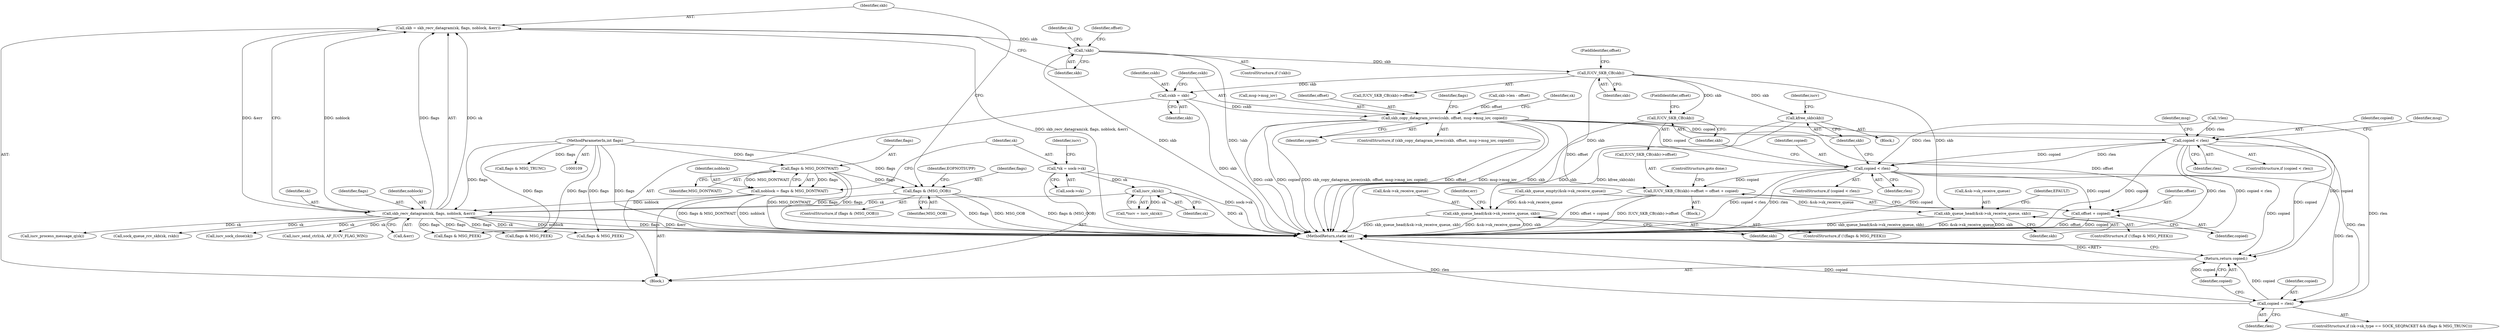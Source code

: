 digraph "0_linux_f3d3342602f8bcbf37d7c46641cb9bca7618eb1c_18@API" {
"1000178" [label="(Call,skb = skb_recv_datagram(sk, flags, noblock, &err))"];
"1000180" [label="(Call,skb_recv_datagram(sk, flags, noblock, &err))"];
"1000131" [label="(Call,iucv_sk(sk))"];
"1000123" [label="(Call,*sk = sock->sk)"];
"1000172" [label="(Call,flags & (MSG_OOB))"];
"1000119" [label="(Call,flags & MSG_DONTWAIT)"];
"1000114" [label="(MethodParameterIn,int flags)"];
"1000117" [label="(Call,noblock = flags & MSG_DONTWAIT)"];
"1000187" [label="(Call,!skb)"];
"1000203" [label="(Call,IUCV_SKB_CB(skb))"];
"1000225" [label="(Call,cskb = skb)"];
"1000229" [label="(Call,skb_copy_datagram_iovec(cskb, offset, msg->msg_iov, copied))"];
"1000259" [label="(Call,copied < rlen)"];
"1000302" [label="(Call,copied < rlen)"];
"1000306" [label="(Call,IUCV_SKB_CB(skb)->offset = offset + copied)"];
"1000311" [label="(Call,offset + copied)"];
"1000455" [label="(Call,copied = rlen)"];
"1000458" [label="(Return,return copied;)"];
"1000242" [label="(Call,skb_queue_head(&sk->sk_receive_queue, skb))"];
"1000280" [label="(Call,skb_queue_head(&sk->sk_receive_queue, skb))"];
"1000308" [label="(Call,IUCV_SKB_CB(skb))"];
"1000315" [label="(Call,kfree_skb(skb))"];
"1000205" [label="(FieldIdentifier,offset)"];
"1000457" [label="(Identifier,rlen)"];
"1000287" [label="(Identifier,err)"];
"1000227" [label="(Identifier,skb)"];
"1000315" [label="(Call,kfree_skb(skb))"];
"1000316" [label="(Identifier,skb)"];
"1000320" [label="(Identifier,iucv)"];
"1000293" [label="(Block,)"];
"1000307" [label="(Call,IUCV_SKB_CB(skb)->offset)"];
"1000259" [label="(Call,copied < rlen)"];
"1000240" [label="(Identifier,flags)"];
"1000186" [label="(ControlStructure,if (!skb))"];
"1000177" [label="(Identifier,EOPNOTSUPP)"];
"1000131" [label="(Call,iucv_sk(sk))"];
"1000305" [label="(Block,)"];
"1000281" [label="(Call,&sk->sk_receive_queue)"];
"1000204" [label="(Identifier,skb)"];
"1000290" [label="(Call,flags & MSG_PEEK)"];
"1000114" [label="(MethodParameterIn,int flags)"];
"1000407" [label="(Call,iucv_process_message_q(sk))"];
"1000124" [label="(Identifier,sk)"];
"1000157" [label="(Call,skb_queue_empty(&sk->sk_receive_queue))"];
"1000172" [label="(Call,flags & (MSG_OOB))"];
"1000458" [label="(Return,return copied;)"];
"1000371" [label="(Call,sock_queue_rcv_skb(sk, rskb))"];
"1000254" [label="(Identifier,sk)"];
"1000193" [label="(Identifier,sk)"];
"1000182" [label="(Identifier,flags)"];
"1000203" [label="(Call,IUCV_SKB_CB(skb))"];
"1000342" [label="(Call,iucv_sock_close(sk))"];
"1000120" [label="(Identifier,flags)"];
"1000171" [label="(ControlStructure,if (flags & (MSG_OOB)))"];
"1000225" [label="(Call,cskb = skb)"];
"1000187" [label="(Call,!skb)"];
"1000285" [label="(Identifier,skb)"];
"1000250" [label="(Identifier,EFAULT)"];
"1000232" [label="(Call,msg->msg_iov)"];
"1000121" [label="(Identifier,MSG_DONTWAIT)"];
"1000456" [label="(Identifier,copied)"];
"1000130" [label="(Identifier,iucv)"];
"1000129" [label="(Call,*iucv = iucv_sk(sk))"];
"1000314" [label="(ControlStructure,goto done;)"];
"1000188" [label="(Identifier,skb)"];
"1000306" [label="(Call,IUCV_SKB_CB(skb)->offset = offset + copied)"];
"1000280" [label="(Call,skb_queue_head(&sk->sk_receive_queue, skb))"];
"1000119" [label="(Call,flags & MSG_DONTWAIT)"];
"1000301" [label="(ControlStructure,if (copied < rlen))"];
"1000226" [label="(Identifier,cskb)"];
"1000237" [label="(ControlStructure,if (!(flags & MSG_PEEK)))"];
"1000277" [label="(Call,flags & MSG_PEEK)"];
"1000235" [label="(Identifier,copied)"];
"1000180" [label="(Call,skb_recv_datagram(sk, flags, noblock, &err))"];
"1000181" [label="(Identifier,sk)"];
"1000125" [label="(Call,sock->sk)"];
"1000243" [label="(Call,&sk->sk_receive_queue)"];
"1000424" [label="(Call,iucv_send_ctrl(sk, AF_IUCV_FLAG_WIN))"];
"1000173" [label="(Identifier,flags)"];
"1000118" [label="(Identifier,noblock)"];
"1000455" [label="(Call,copied = rlen)"];
"1000115" [label="(Block,)"];
"1000231" [label="(Identifier,offset)"];
"1000445" [label="(ControlStructure,if (sk->sk_type == SOCK_SEQPACKET && (flags & MSG_TRUNC)))"];
"1000230" [label="(Identifier,cskb)"];
"1000214" [label="(Call,!rlen)"];
"1000312" [label="(Identifier,offset)"];
"1000459" [label="(Identifier,copied)"];
"1000201" [label="(Identifier,offset)"];
"1000260" [label="(Identifier,copied)"];
"1000269" [label="(Identifier,msg)"];
"1000228" [label="(ControlStructure,if (skb_copy_datagram_iovec(cskb, offset, msg->msg_iov, copied)))"];
"1000309" [label="(Identifier,skb)"];
"1000261" [label="(Identifier,rlen)"];
"1000208" [label="(Call,skb->len - offset)"];
"1000117" [label="(Call,noblock = flags & MSG_DONTWAIT)"];
"1000229" [label="(Call,skb_copy_datagram_iovec(cskb, offset, msg->msg_iov, copied))"];
"1000275" [label="(ControlStructure,if (!(flags & MSG_PEEK)))"];
"1000302" [label="(Call,copied < rlen)"];
"1000179" [label="(Identifier,skb)"];
"1000174" [label="(Identifier,MSG_OOB)"];
"1000311" [label="(Call,offset + copied)"];
"1000202" [label="(Call,IUCV_SKB_CB(skb)->offset)"];
"1000239" [label="(Call,flags & MSG_PEEK)"];
"1000178" [label="(Call,skb = skb_recv_datagram(sk, flags, noblock, &err))"];
"1000313" [label="(Identifier,copied)"];
"1000308" [label="(Call,IUCV_SKB_CB(skb))"];
"1000242" [label="(Call,skb_queue_head(&sk->sk_receive_queue, skb))"];
"1000264" [label="(Identifier,msg)"];
"1000258" [label="(ControlStructure,if (copied < rlen))"];
"1000132" [label="(Identifier,sk)"];
"1000460" [label="(MethodReturn,static int)"];
"1000310" [label="(FieldIdentifier,offset)"];
"1000303" [label="(Identifier,copied)"];
"1000304" [label="(Identifier,rlen)"];
"1000247" [label="(Identifier,skb)"];
"1000123" [label="(Call,*sk = sock->sk)"];
"1000184" [label="(Call,&err)"];
"1000183" [label="(Identifier,noblock)"];
"1000452" [label="(Call,flags & MSG_TRUNC)"];
"1000178" -> "1000115"  [label="AST: "];
"1000178" -> "1000180"  [label="CFG: "];
"1000179" -> "1000178"  [label="AST: "];
"1000180" -> "1000178"  [label="AST: "];
"1000188" -> "1000178"  [label="CFG: "];
"1000178" -> "1000460"  [label="DDG: skb_recv_datagram(sk, flags, noblock, &err)"];
"1000180" -> "1000178"  [label="DDG: sk"];
"1000180" -> "1000178"  [label="DDG: flags"];
"1000180" -> "1000178"  [label="DDG: noblock"];
"1000180" -> "1000178"  [label="DDG: &err"];
"1000178" -> "1000187"  [label="DDG: skb"];
"1000180" -> "1000184"  [label="CFG: "];
"1000181" -> "1000180"  [label="AST: "];
"1000182" -> "1000180"  [label="AST: "];
"1000183" -> "1000180"  [label="AST: "];
"1000184" -> "1000180"  [label="AST: "];
"1000180" -> "1000460"  [label="DDG: flags"];
"1000180" -> "1000460"  [label="DDG: &err"];
"1000180" -> "1000460"  [label="DDG: sk"];
"1000180" -> "1000460"  [label="DDG: noblock"];
"1000131" -> "1000180"  [label="DDG: sk"];
"1000172" -> "1000180"  [label="DDG: flags"];
"1000114" -> "1000180"  [label="DDG: flags"];
"1000117" -> "1000180"  [label="DDG: noblock"];
"1000180" -> "1000239"  [label="DDG: flags"];
"1000180" -> "1000277"  [label="DDG: flags"];
"1000180" -> "1000290"  [label="DDG: flags"];
"1000180" -> "1000342"  [label="DDG: sk"];
"1000180" -> "1000371"  [label="DDG: sk"];
"1000180" -> "1000407"  [label="DDG: sk"];
"1000180" -> "1000424"  [label="DDG: sk"];
"1000131" -> "1000129"  [label="AST: "];
"1000131" -> "1000132"  [label="CFG: "];
"1000132" -> "1000131"  [label="AST: "];
"1000129" -> "1000131"  [label="CFG: "];
"1000131" -> "1000460"  [label="DDG: sk"];
"1000131" -> "1000129"  [label="DDG: sk"];
"1000123" -> "1000131"  [label="DDG: sk"];
"1000123" -> "1000115"  [label="AST: "];
"1000123" -> "1000125"  [label="CFG: "];
"1000124" -> "1000123"  [label="AST: "];
"1000125" -> "1000123"  [label="AST: "];
"1000130" -> "1000123"  [label="CFG: "];
"1000123" -> "1000460"  [label="DDG: sock->sk"];
"1000172" -> "1000171"  [label="AST: "];
"1000172" -> "1000174"  [label="CFG: "];
"1000173" -> "1000172"  [label="AST: "];
"1000174" -> "1000172"  [label="AST: "];
"1000177" -> "1000172"  [label="CFG: "];
"1000179" -> "1000172"  [label="CFG: "];
"1000172" -> "1000460"  [label="DDG: flags & (MSG_OOB)"];
"1000172" -> "1000460"  [label="DDG: flags"];
"1000172" -> "1000460"  [label="DDG: MSG_OOB"];
"1000119" -> "1000172"  [label="DDG: flags"];
"1000114" -> "1000172"  [label="DDG: flags"];
"1000119" -> "1000117"  [label="AST: "];
"1000119" -> "1000121"  [label="CFG: "];
"1000120" -> "1000119"  [label="AST: "];
"1000121" -> "1000119"  [label="AST: "];
"1000117" -> "1000119"  [label="CFG: "];
"1000119" -> "1000460"  [label="DDG: MSG_DONTWAIT"];
"1000119" -> "1000460"  [label="DDG: flags"];
"1000119" -> "1000117"  [label="DDG: flags"];
"1000119" -> "1000117"  [label="DDG: MSG_DONTWAIT"];
"1000114" -> "1000119"  [label="DDG: flags"];
"1000114" -> "1000109"  [label="AST: "];
"1000114" -> "1000460"  [label="DDG: flags"];
"1000114" -> "1000239"  [label="DDG: flags"];
"1000114" -> "1000277"  [label="DDG: flags"];
"1000114" -> "1000290"  [label="DDG: flags"];
"1000114" -> "1000452"  [label="DDG: flags"];
"1000117" -> "1000115"  [label="AST: "];
"1000118" -> "1000117"  [label="AST: "];
"1000124" -> "1000117"  [label="CFG: "];
"1000117" -> "1000460"  [label="DDG: noblock"];
"1000117" -> "1000460"  [label="DDG: flags & MSG_DONTWAIT"];
"1000187" -> "1000186"  [label="AST: "];
"1000187" -> "1000188"  [label="CFG: "];
"1000188" -> "1000187"  [label="AST: "];
"1000193" -> "1000187"  [label="CFG: "];
"1000201" -> "1000187"  [label="CFG: "];
"1000187" -> "1000460"  [label="DDG: skb"];
"1000187" -> "1000460"  [label="DDG: !skb"];
"1000187" -> "1000203"  [label="DDG: skb"];
"1000203" -> "1000202"  [label="AST: "];
"1000203" -> "1000204"  [label="CFG: "];
"1000204" -> "1000203"  [label="AST: "];
"1000205" -> "1000203"  [label="CFG: "];
"1000203" -> "1000225"  [label="DDG: skb"];
"1000203" -> "1000242"  [label="DDG: skb"];
"1000203" -> "1000280"  [label="DDG: skb"];
"1000203" -> "1000308"  [label="DDG: skb"];
"1000203" -> "1000315"  [label="DDG: skb"];
"1000225" -> "1000115"  [label="AST: "];
"1000225" -> "1000227"  [label="CFG: "];
"1000226" -> "1000225"  [label="AST: "];
"1000227" -> "1000225"  [label="AST: "];
"1000230" -> "1000225"  [label="CFG: "];
"1000225" -> "1000460"  [label="DDG: skb"];
"1000225" -> "1000229"  [label="DDG: cskb"];
"1000229" -> "1000228"  [label="AST: "];
"1000229" -> "1000235"  [label="CFG: "];
"1000230" -> "1000229"  [label="AST: "];
"1000231" -> "1000229"  [label="AST: "];
"1000232" -> "1000229"  [label="AST: "];
"1000235" -> "1000229"  [label="AST: "];
"1000240" -> "1000229"  [label="CFG: "];
"1000254" -> "1000229"  [label="CFG: "];
"1000229" -> "1000460"  [label="DDG: copied"];
"1000229" -> "1000460"  [label="DDG: skb_copy_datagram_iovec(cskb, offset, msg->msg_iov, copied)"];
"1000229" -> "1000460"  [label="DDG: offset"];
"1000229" -> "1000460"  [label="DDG: msg->msg_iov"];
"1000229" -> "1000460"  [label="DDG: cskb"];
"1000208" -> "1000229"  [label="DDG: offset"];
"1000229" -> "1000259"  [label="DDG: copied"];
"1000229" -> "1000302"  [label="DDG: copied"];
"1000229" -> "1000306"  [label="DDG: offset"];
"1000229" -> "1000311"  [label="DDG: offset"];
"1000229" -> "1000458"  [label="DDG: copied"];
"1000259" -> "1000258"  [label="AST: "];
"1000259" -> "1000261"  [label="CFG: "];
"1000260" -> "1000259"  [label="AST: "];
"1000261" -> "1000259"  [label="AST: "];
"1000264" -> "1000259"  [label="CFG: "];
"1000269" -> "1000259"  [label="CFG: "];
"1000259" -> "1000460"  [label="DDG: copied < rlen"];
"1000259" -> "1000460"  [label="DDG: copied"];
"1000259" -> "1000460"  [label="DDG: rlen"];
"1000214" -> "1000259"  [label="DDG: rlen"];
"1000259" -> "1000302"  [label="DDG: copied"];
"1000259" -> "1000302"  [label="DDG: rlen"];
"1000259" -> "1000455"  [label="DDG: rlen"];
"1000259" -> "1000458"  [label="DDG: copied"];
"1000302" -> "1000301"  [label="AST: "];
"1000302" -> "1000304"  [label="CFG: "];
"1000303" -> "1000302"  [label="AST: "];
"1000304" -> "1000302"  [label="AST: "];
"1000309" -> "1000302"  [label="CFG: "];
"1000316" -> "1000302"  [label="CFG: "];
"1000302" -> "1000460"  [label="DDG: rlen"];
"1000302" -> "1000460"  [label="DDG: copied"];
"1000302" -> "1000460"  [label="DDG: copied < rlen"];
"1000214" -> "1000302"  [label="DDG: rlen"];
"1000302" -> "1000306"  [label="DDG: copied"];
"1000302" -> "1000311"  [label="DDG: copied"];
"1000302" -> "1000455"  [label="DDG: rlen"];
"1000302" -> "1000458"  [label="DDG: copied"];
"1000306" -> "1000305"  [label="AST: "];
"1000306" -> "1000311"  [label="CFG: "];
"1000307" -> "1000306"  [label="AST: "];
"1000311" -> "1000306"  [label="AST: "];
"1000314" -> "1000306"  [label="CFG: "];
"1000306" -> "1000460"  [label="DDG: offset + copied"];
"1000306" -> "1000460"  [label="DDG: IUCV_SKB_CB(skb)->offset"];
"1000311" -> "1000313"  [label="CFG: "];
"1000312" -> "1000311"  [label="AST: "];
"1000313" -> "1000311"  [label="AST: "];
"1000311" -> "1000460"  [label="DDG: offset"];
"1000311" -> "1000460"  [label="DDG: copied"];
"1000455" -> "1000445"  [label="AST: "];
"1000455" -> "1000457"  [label="CFG: "];
"1000456" -> "1000455"  [label="AST: "];
"1000457" -> "1000455"  [label="AST: "];
"1000459" -> "1000455"  [label="CFG: "];
"1000455" -> "1000460"  [label="DDG: rlen"];
"1000455" -> "1000460"  [label="DDG: copied"];
"1000214" -> "1000455"  [label="DDG: rlen"];
"1000455" -> "1000458"  [label="DDG: copied"];
"1000458" -> "1000115"  [label="AST: "];
"1000458" -> "1000459"  [label="CFG: "];
"1000459" -> "1000458"  [label="AST: "];
"1000460" -> "1000458"  [label="CFG: "];
"1000458" -> "1000460"  [label="DDG: <RET>"];
"1000459" -> "1000458"  [label="DDG: copied"];
"1000242" -> "1000237"  [label="AST: "];
"1000242" -> "1000247"  [label="CFG: "];
"1000243" -> "1000242"  [label="AST: "];
"1000247" -> "1000242"  [label="AST: "];
"1000250" -> "1000242"  [label="CFG: "];
"1000242" -> "1000460"  [label="DDG: skb_queue_head(&sk->sk_receive_queue, skb)"];
"1000242" -> "1000460"  [label="DDG: &sk->sk_receive_queue"];
"1000242" -> "1000460"  [label="DDG: skb"];
"1000157" -> "1000242"  [label="DDG: &sk->sk_receive_queue"];
"1000280" -> "1000275"  [label="AST: "];
"1000280" -> "1000285"  [label="CFG: "];
"1000281" -> "1000280"  [label="AST: "];
"1000285" -> "1000280"  [label="AST: "];
"1000287" -> "1000280"  [label="CFG: "];
"1000280" -> "1000460"  [label="DDG: skb"];
"1000280" -> "1000460"  [label="DDG: skb_queue_head(&sk->sk_receive_queue, skb)"];
"1000280" -> "1000460"  [label="DDG: &sk->sk_receive_queue"];
"1000157" -> "1000280"  [label="DDG: &sk->sk_receive_queue"];
"1000308" -> "1000307"  [label="AST: "];
"1000308" -> "1000309"  [label="CFG: "];
"1000309" -> "1000308"  [label="AST: "];
"1000310" -> "1000308"  [label="CFG: "];
"1000308" -> "1000460"  [label="DDG: skb"];
"1000315" -> "1000293"  [label="AST: "];
"1000315" -> "1000316"  [label="CFG: "];
"1000316" -> "1000315"  [label="AST: "];
"1000320" -> "1000315"  [label="CFG: "];
"1000315" -> "1000460"  [label="DDG: kfree_skb(skb)"];
"1000315" -> "1000460"  [label="DDG: skb"];
}
